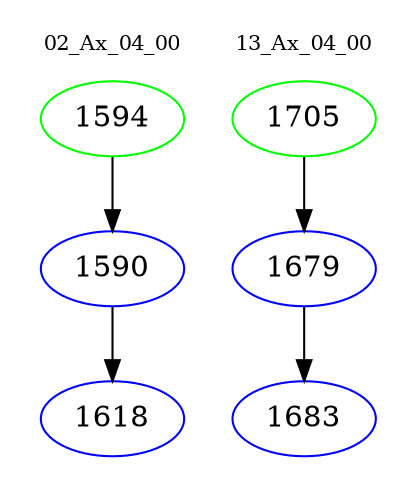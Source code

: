 digraph{
subgraph cluster_0 {
color = white
label = "02_Ax_04_00";
fontsize=10;
T0_1594 [label="1594", color="green"]
T0_1594 -> T0_1590 [color="black"]
T0_1590 [label="1590", color="blue"]
T0_1590 -> T0_1618 [color="black"]
T0_1618 [label="1618", color="blue"]
}
subgraph cluster_1 {
color = white
label = "13_Ax_04_00";
fontsize=10;
T1_1705 [label="1705", color="green"]
T1_1705 -> T1_1679 [color="black"]
T1_1679 [label="1679", color="blue"]
T1_1679 -> T1_1683 [color="black"]
T1_1683 [label="1683", color="blue"]
}
}
